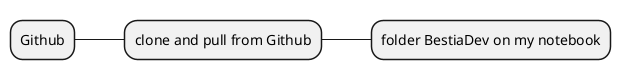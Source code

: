 @startmindmap name folder_bestiadev_github_v1
' make backup from github with git clone and git pull
* Github
	* clone and pull from Github
		* folder BestiaDev on my notebook
@endmindmap